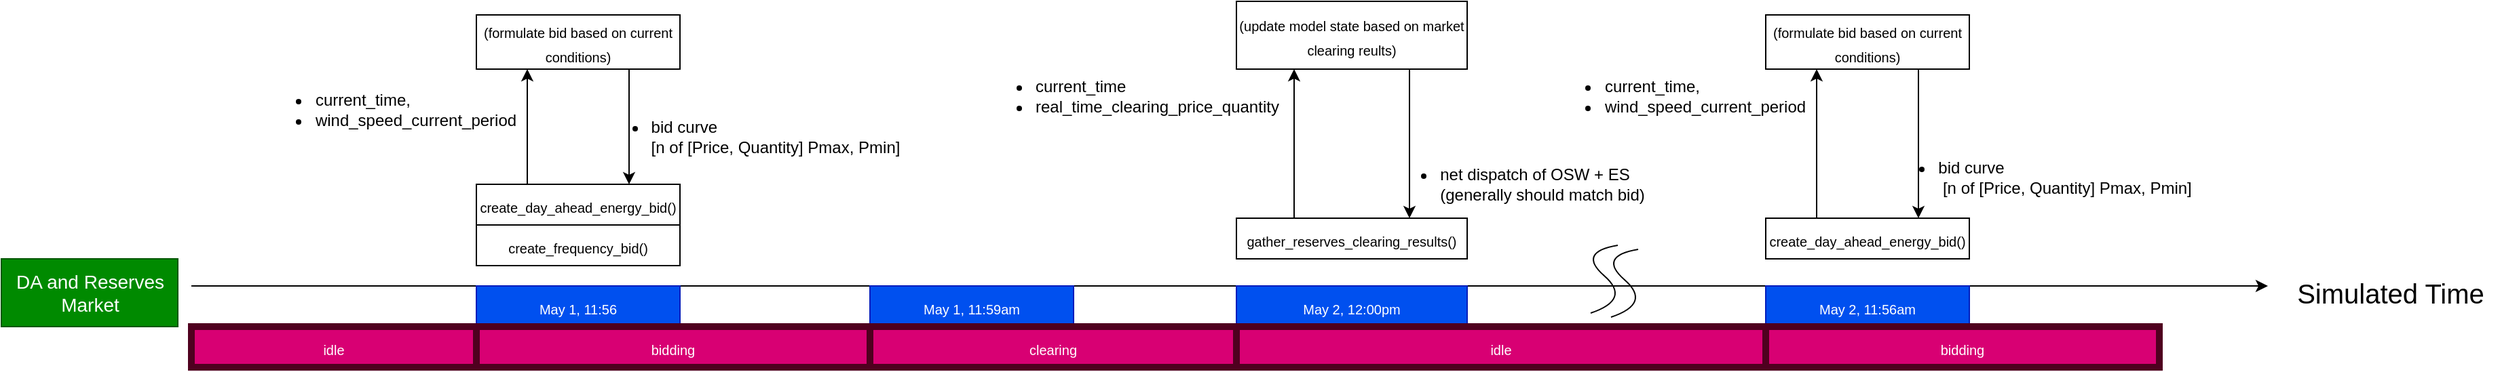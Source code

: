 <mxfile>
    <diagram id="3wqcLzqxSmU_hRkXba1D" name="Page-1">
        <mxGraphModel dx="844" dy="774" grid="1" gridSize="10" guides="1" tooltips="1" connect="1" arrows="1" fold="1" page="1" pageScale="1" pageWidth="10000" pageHeight="10000" math="0" shadow="0">
            <root>
                <mxCell id="0"/>
                <mxCell id="1" parent="0"/>
                <mxCell id="42" value="" style="endArrow=classic;html=1;" parent="1" edge="1">
                    <mxGeometry width="50" height="50" relative="1" as="geometry">
                        <mxPoint x="170" y="300" as="sourcePoint"/>
                        <mxPoint x="1700" y="300" as="targetPoint"/>
                    </mxGeometry>
                </mxCell>
                <mxCell id="43" value="&lt;font style=&quot;font-size: 20px;&quot;&gt;Simulated Time&lt;/font&gt;" style="text;html=1;align=center;verticalAlign=middle;resizable=0;points=[];autosize=1;strokeColor=none;fillColor=none;" parent="1" vertex="1">
                    <mxGeometry x="1710" y="285" width="160" height="40" as="geometry"/>
                </mxCell>
                <mxCell id="44" value="&lt;font size=&quot;1&quot;&gt;create_day_ahead_energy_bid()&lt;/font&gt;" style="whiteSpace=wrap;html=1;fontSize=15;" parent="1" vertex="1">
                    <mxGeometry x="380" y="225" width="150" height="30" as="geometry"/>
                </mxCell>
                <mxCell id="45" value="&lt;font size=&quot;1&quot;&gt;May 1, 11:56&lt;/font&gt;" style="whiteSpace=wrap;html=1;fontSize=15;fillColor=#0050ef;fontColor=#ffffff;strokeColor=#001DBC;" parent="1" vertex="1">
                    <mxGeometry x="380" y="300" width="150" height="30" as="geometry"/>
                </mxCell>
                <mxCell id="46" value="&lt;font size=&quot;1&quot;&gt;(formulate bid based on current conditions)&lt;/font&gt;" style="whiteSpace=wrap;html=1;fontSize=15;" parent="1" vertex="1">
                    <mxGeometry x="380" y="100" width="150" height="40" as="geometry"/>
                </mxCell>
                <mxCell id="47" value="" style="endArrow=classic;html=1;fontSize=14;exitX=0.25;exitY=0;exitDx=0;exitDy=0;entryX=0.25;entryY=1;entryDx=0;entryDy=0;" parent="1" source="44" target="46" edge="1">
                    <mxGeometry width="50" height="50" relative="1" as="geometry">
                        <mxPoint x="540" y="290" as="sourcePoint"/>
                        <mxPoint x="590" y="240" as="targetPoint"/>
                    </mxGeometry>
                </mxCell>
                <mxCell id="48" value="" style="endArrow=classic;html=1;fontSize=14;exitX=0.75;exitY=1;exitDx=0;exitDy=0;entryX=0.75;entryY=0;entryDx=0;entryDy=0;" parent="1" source="46" target="44" edge="1">
                    <mxGeometry width="50" height="50" relative="1" as="geometry">
                        <mxPoint x="420" y="260" as="sourcePoint"/>
                        <mxPoint x="420" y="150" as="targetPoint"/>
                    </mxGeometry>
                </mxCell>
                <mxCell id="49" value="DA and Reserves&lt;br&gt;Market" style="text;html=1;align=center;verticalAlign=middle;resizable=0;points=[];autosize=1;strokeColor=#005700;fillColor=#008a00;fontSize=14;fontColor=#ffffff;" parent="1" vertex="1">
                    <mxGeometry x="30" y="280" width="130" height="50" as="geometry"/>
                </mxCell>
                <mxCell id="50" value="&lt;div style=&quot;text-align: left;&quot;&gt;&lt;ul style=&quot;font-size: 12px;&quot;&gt;&lt;li&gt;&lt;span style=&quot;font-size: 12px; background-color: initial;&quot;&gt;current_time,&lt;/span&gt;&lt;/li&gt;&lt;li&gt;wind_speed_current_period&lt;/li&gt;&lt;/ul&gt;&lt;/div&gt;" style="text;html=1;align=center;verticalAlign=middle;resizable=0;points=[];autosize=1;strokeColor=none;fillColor=none;fontSize=14;" parent="1" vertex="1">
                    <mxGeometry x="210" y="130" width="210" height="80" as="geometry"/>
                </mxCell>
                <mxCell id="51" value="&lt;div style=&quot;text-align: left;&quot;&gt;&lt;ul style=&quot;font-size: 12px;&quot;&gt;&lt;li&gt;bid curve &lt;br&gt;[n of [Price, Quantity] Pmax, Pmin]&lt;/li&gt;&lt;/ul&gt;&lt;/div&gt;" style="text;html=1;align=center;verticalAlign=middle;resizable=0;points=[];autosize=1;strokeColor=none;fillColor=none;fontSize=14;" parent="1" vertex="1">
                    <mxGeometry x="455" y="155" width="250" height="70" as="geometry"/>
                </mxCell>
                <mxCell id="52" value="&lt;font size=&quot;1&quot;&gt;May 2, 12:00pm&lt;/font&gt;" style="whiteSpace=wrap;html=1;fontSize=15;fillColor=#0050ef;fontColor=#ffffff;strokeColor=#001DBC;" parent="1" vertex="1">
                    <mxGeometry x="940" y="300" width="170" height="30" as="geometry"/>
                </mxCell>
                <mxCell id="53" value="&lt;font size=&quot;1&quot;&gt;gather_reserves_clearing_results()&lt;/font&gt;" style="whiteSpace=wrap;html=1;fontSize=15;" parent="1" vertex="1">
                    <mxGeometry x="940" y="250" width="170" height="30" as="geometry"/>
                </mxCell>
                <mxCell id="54" value="&lt;font size=&quot;1&quot;&gt;(update model state based on market clearing reults)&lt;/font&gt;" style="whiteSpace=wrap;html=1;fontSize=15;" parent="1" vertex="1">
                    <mxGeometry x="940" y="90" width="170" height="50" as="geometry"/>
                </mxCell>
                <mxCell id="55" value="" style="endArrow=classic;html=1;fontSize=14;exitX=0.25;exitY=0;exitDx=0;exitDy=0;entryX=0.25;entryY=1;entryDx=0;entryDy=0;" parent="1" source="53" target="54" edge="1">
                    <mxGeometry width="50" height="50" relative="1" as="geometry">
                        <mxPoint x="1100" y="290" as="sourcePoint"/>
                        <mxPoint x="1150" y="240" as="targetPoint"/>
                    </mxGeometry>
                </mxCell>
                <mxCell id="56" value="" style="endArrow=classic;html=1;fontSize=14;exitX=0.75;exitY=1;exitDx=0;exitDy=0;entryX=0.75;entryY=0;entryDx=0;entryDy=0;" parent="1" source="54" target="53" edge="1">
                    <mxGeometry width="50" height="50" relative="1" as="geometry">
                        <mxPoint x="980" y="260" as="sourcePoint"/>
                        <mxPoint x="980" y="150" as="targetPoint"/>
                    </mxGeometry>
                </mxCell>
                <mxCell id="57" value="&lt;div style=&quot;&quot;&gt;&lt;ul style=&quot;font-size: 12px;&quot;&gt;&lt;li&gt;&lt;span style=&quot;font-size: 12px; background-color: initial;&quot;&gt;current_time&lt;/span&gt;&lt;/li&gt;&lt;li&gt;&lt;span style=&quot;font-size: 12px; background-color: initial;&quot;&gt;real_time_clearing_price_quantity&lt;/span&gt;&lt;/li&gt;&lt;/ul&gt;&lt;/div&gt;" style="text;html=1;align=left;verticalAlign=middle;resizable=0;points=[];autosize=1;strokeColor=none;fillColor=none;fontSize=14;" parent="1" vertex="1">
                    <mxGeometry x="750" y="120" width="240" height="80" as="geometry"/>
                </mxCell>
                <mxCell id="62" value="&lt;div style=&quot;text-align: left;&quot;&gt;&lt;ul style=&quot;font-size: 12px;&quot;&gt;&lt;li&gt;&lt;span style=&quot;font-size: 12px; background-color: initial;&quot;&gt;net dispatch of OSW + ES&amp;nbsp;&lt;br&gt;(generally should match bid)&lt;/span&gt;&lt;/li&gt;&lt;/ul&gt;&lt;/div&gt;" style="text;html=1;align=center;verticalAlign=middle;resizable=0;points=[];autosize=1;strokeColor=none;fillColor=none;fontSize=14;" parent="1" vertex="1">
                    <mxGeometry x="1040" y="190" width="210" height="70" as="geometry"/>
                </mxCell>
                <mxCell id="63" value="&lt;font size=&quot;1&quot;&gt;create_day_ahead_energy_bid()&lt;/font&gt;" style="whiteSpace=wrap;html=1;fontSize=15;" parent="1" vertex="1">
                    <mxGeometry x="1330" y="250" width="150" height="30" as="geometry"/>
                </mxCell>
                <mxCell id="64" value="&lt;font size=&quot;1&quot;&gt;May 2, 11:56am&lt;/font&gt;" style="whiteSpace=wrap;html=1;fontSize=15;fillColor=#0050ef;fontColor=#ffffff;strokeColor=#001DBC;" parent="1" vertex="1">
                    <mxGeometry x="1330" y="300" width="150" height="30" as="geometry"/>
                </mxCell>
                <mxCell id="65" value="&lt;font size=&quot;1&quot;&gt;(formulate bid based on current conditions)&lt;/font&gt;" style="whiteSpace=wrap;html=1;fontSize=15;" parent="1" vertex="1">
                    <mxGeometry x="1330" y="100" width="150" height="40" as="geometry"/>
                </mxCell>
                <mxCell id="66" value="" style="endArrow=classic;html=1;fontSize=14;exitX=0.25;exitY=0;exitDx=0;exitDy=0;entryX=0.25;entryY=1;entryDx=0;entryDy=0;" parent="1" source="63" target="65" edge="1">
                    <mxGeometry width="50" height="50" relative="1" as="geometry">
                        <mxPoint x="1490" y="290" as="sourcePoint"/>
                        <mxPoint x="1540" y="240" as="targetPoint"/>
                    </mxGeometry>
                </mxCell>
                <mxCell id="67" value="" style="endArrow=classic;html=1;fontSize=14;exitX=0.75;exitY=1;exitDx=0;exitDy=0;entryX=0.75;entryY=0;entryDx=0;entryDy=0;" parent="1" source="65" target="63" edge="1">
                    <mxGeometry width="50" height="50" relative="1" as="geometry">
                        <mxPoint x="1370" y="260" as="sourcePoint"/>
                        <mxPoint x="1370" y="150" as="targetPoint"/>
                    </mxGeometry>
                </mxCell>
                <mxCell id="69" value="&lt;div style=&quot;text-align: left;&quot;&gt;&lt;ul style=&quot;font-size: 12px;&quot;&gt;&lt;li&gt;&lt;span style=&quot;font-size: 12px; background-color: initial;&quot;&gt;current_time,&lt;/span&gt;&lt;/li&gt;&lt;li&gt;wind_speed_current_period&lt;/li&gt;&lt;/ul&gt;&lt;/div&gt;" style="text;html=1;align=center;verticalAlign=middle;resizable=0;points=[];autosize=1;strokeColor=none;fillColor=none;fontSize=14;" parent="1" vertex="1">
                    <mxGeometry x="1160" y="120" width="210" height="80" as="geometry"/>
                </mxCell>
                <mxCell id="70" value="&lt;div style=&quot;text-align: left;&quot;&gt;&lt;ul style=&quot;font-size: 12px;&quot;&gt;&lt;li&gt;bid curve&lt;br&gt;&amp;nbsp;[n of [Price, Quantity] Pmax, Pmin]&lt;/li&gt;&lt;/ul&gt;&lt;/div&gt;" style="text;html=1;align=center;verticalAlign=middle;resizable=0;points=[];autosize=1;strokeColor=none;fillColor=none;fontSize=14;" parent="1" vertex="1">
                    <mxGeometry x="1405" y="185" width="250" height="70" as="geometry"/>
                </mxCell>
                <mxCell id="77" value="&lt;font size=&quot;1&quot;&gt;bidding&lt;/font&gt;" style="whiteSpace=wrap;html=1;fontSize=15;fillColor=#d80073;fontColor=#ffffff;strokeColor=#4F001F;strokeWidth=5;" parent="1" vertex="1">
                    <mxGeometry x="380" y="330" width="290" height="30" as="geometry"/>
                </mxCell>
                <mxCell id="78" value="&lt;font size=&quot;1&quot;&gt;May 1, 11:59am&lt;/font&gt;" style="whiteSpace=wrap;html=1;fontSize=15;fillColor=#0050ef;fontColor=#ffffff;strokeColor=#001DBC;" parent="1" vertex="1">
                    <mxGeometry x="670" y="300" width="150" height="30" as="geometry"/>
                </mxCell>
                <mxCell id="79" value="&lt;font size=&quot;1&quot;&gt;idle&lt;/font&gt;" style="whiteSpace=wrap;html=1;fontSize=15;fillColor=#d80073;fontColor=#ffffff;strokeColor=#4F001F;strokeWidth=5;" parent="1" vertex="1">
                    <mxGeometry x="170" y="330" width="210" height="30" as="geometry"/>
                </mxCell>
                <mxCell id="80" value="&lt;font size=&quot;1&quot;&gt;clearing&lt;/font&gt;" style="whiteSpace=wrap;html=1;fontSize=15;fillColor=#d80073;fontColor=#ffffff;strokeColor=#4F001F;strokeWidth=5;" parent="1" vertex="1">
                    <mxGeometry x="670" y="330" width="270" height="30" as="geometry"/>
                </mxCell>
                <mxCell id="81" value="&lt;font size=&quot;1&quot;&gt;idle&lt;/font&gt;" style="whiteSpace=wrap;html=1;fontSize=15;fillColor=#d80073;fontColor=#ffffff;strokeColor=#4F001F;strokeWidth=5;" parent="1" vertex="1">
                    <mxGeometry x="940" y="330" width="390" height="30" as="geometry"/>
                </mxCell>
                <mxCell id="82" value="&lt;font size=&quot;1&quot;&gt;bidding&lt;/font&gt;" style="whiteSpace=wrap;html=1;fontSize=15;fillColor=#d80073;fontColor=#ffffff;strokeColor=#4F001F;strokeWidth=5;" parent="1" vertex="1">
                    <mxGeometry x="1330" y="330" width="290" height="30" as="geometry"/>
                </mxCell>
                <mxCell id="83" value="&lt;font size=&quot;1&quot;&gt;create_frequency_bid()&lt;/font&gt;" style="whiteSpace=wrap;html=1;fontSize=15;" parent="1" vertex="1">
                    <mxGeometry x="380" y="255" width="150" height="30" as="geometry"/>
                </mxCell>
                <mxCell id="84" value="" style="curved=1;endArrow=none;html=1;endFill=0;" parent="1" edge="1">
                    <mxGeometry width="50" height="50" relative="1" as="geometry">
                        <mxPoint x="1201" y="320" as="sourcePoint"/>
                        <mxPoint x="1221" y="270" as="targetPoint"/>
                        <Array as="points">
                            <mxPoint x="1231" y="310"/>
                            <mxPoint x="1191" y="275"/>
                        </Array>
                    </mxGeometry>
                </mxCell>
                <mxCell id="86" value="" style="curved=1;endArrow=none;html=1;endFill=0;" parent="1" edge="1">
                    <mxGeometry width="50" height="50" relative="1" as="geometry">
                        <mxPoint x="1216" y="323" as="sourcePoint"/>
                        <mxPoint x="1236" y="273" as="targetPoint"/>
                        <Array as="points">
                            <mxPoint x="1246" y="313"/>
                            <mxPoint x="1206" y="278"/>
                        </Array>
                    </mxGeometry>
                </mxCell>
            </root>
        </mxGraphModel>
    </diagram>
</mxfile>